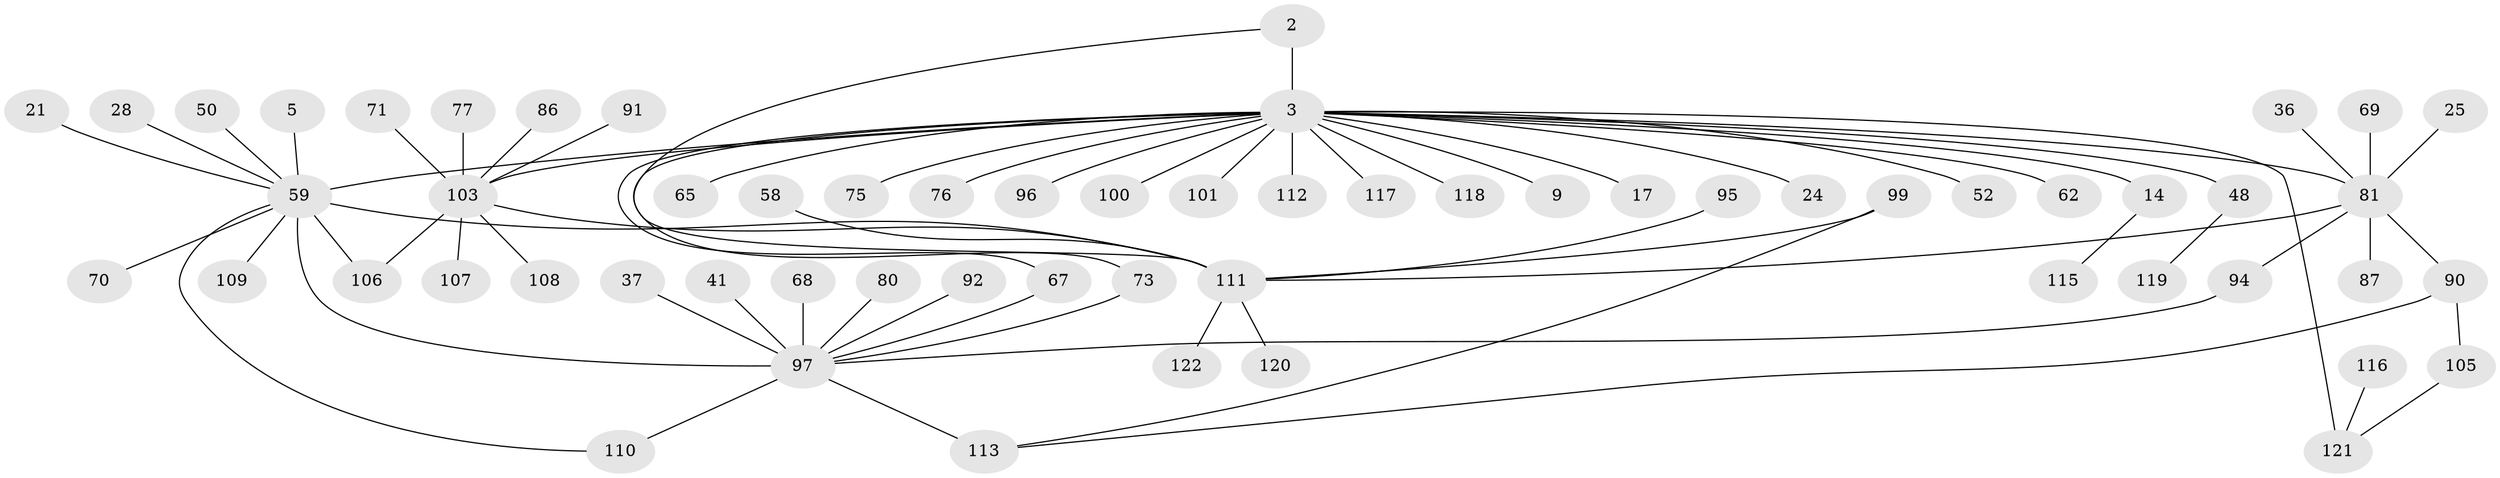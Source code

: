 // original degree distribution, {20: 0.01639344262295082, 3: 0.09836065573770492, 19: 0.00819672131147541, 1: 0.47540983606557374, 2: 0.26229508196721313, 7: 0.01639344262295082, 9: 0.00819672131147541, 5: 0.02459016393442623, 11: 0.00819672131147541, 10: 0.01639344262295082, 4: 0.04918032786885246, 8: 0.00819672131147541, 6: 0.00819672131147541}
// Generated by graph-tools (version 1.1) at 2025/47/03/09/25 04:47:17]
// undirected, 61 vertices, 71 edges
graph export_dot {
graph [start="1"]
  node [color=gray90,style=filled];
  2;
  3 [super="+1"];
  5;
  9;
  14;
  17;
  21;
  24 [super="+20"];
  25;
  28;
  36;
  37;
  41;
  48 [super="+26"];
  50;
  52;
  58;
  59 [super="+45+57+4"];
  62;
  65 [super="+60"];
  67 [super="+35"];
  68;
  69;
  70 [super="+66"];
  71;
  73;
  75;
  76;
  77;
  80;
  81 [super="+15+7"];
  86 [super="+82"];
  87;
  90 [super="+84"];
  91;
  92;
  94 [super="+32+55"];
  95 [super="+19"];
  96;
  97 [super="+27+34"];
  99 [super="+64"];
  100 [super="+33"];
  101 [super="+53"];
  103 [super="+93+47"];
  105;
  106 [super="+102"];
  107;
  108;
  109;
  110 [super="+51+88"];
  111 [super="+83+98+85"];
  112;
  113 [super="+61"];
  115;
  116;
  117;
  118;
  119;
  120 [super="+49+78"];
  121 [super="+104+74"];
  122 [super="+114"];
  2 -- 3 [weight=2];
  2 -- 111;
  3 -- 9;
  3 -- 14 [weight=2];
  3 -- 17;
  3 -- 52;
  3 -- 75;
  3 -- 76;
  3 -- 81 [weight=4];
  3 -- 112 [weight=2];
  3 -- 121 [weight=2];
  3 -- 73;
  3 -- 96;
  3 -- 48 [weight=2];
  3 -- 117;
  3 -- 118;
  3 -- 62;
  3 -- 67;
  3 -- 24;
  3 -- 59 [weight=3];
  3 -- 100;
  3 -- 101;
  3 -- 65;
  3 -- 103 [weight=4];
  5 -- 59;
  14 -- 115;
  21 -- 59;
  25 -- 81;
  28 -- 59;
  36 -- 81;
  37 -- 97;
  41 -- 97;
  48 -- 119;
  50 -- 59;
  58 -- 111;
  59 -- 109;
  59 -- 106;
  59 -- 110 [weight=2];
  59 -- 70;
  59 -- 111 [weight=2];
  59 -- 97 [weight=3];
  67 -- 97;
  68 -- 97;
  69 -- 81;
  71 -- 103;
  73 -- 97;
  77 -- 103;
  80 -- 97;
  81 -- 87;
  81 -- 90 [weight=2];
  81 -- 94;
  81 -- 111 [weight=2];
  86 -- 103;
  90 -- 105;
  90 -- 113;
  91 -- 103;
  92 -- 97;
  94 -- 97;
  95 -- 111;
  97 -- 110 [weight=2];
  97 -- 113 [weight=2];
  99 -- 113;
  99 -- 111;
  103 -- 111 [weight=3];
  103 -- 106;
  103 -- 107;
  103 -- 108;
  105 -- 121;
  111 -- 122;
  111 -- 120;
  116 -- 121;
}
